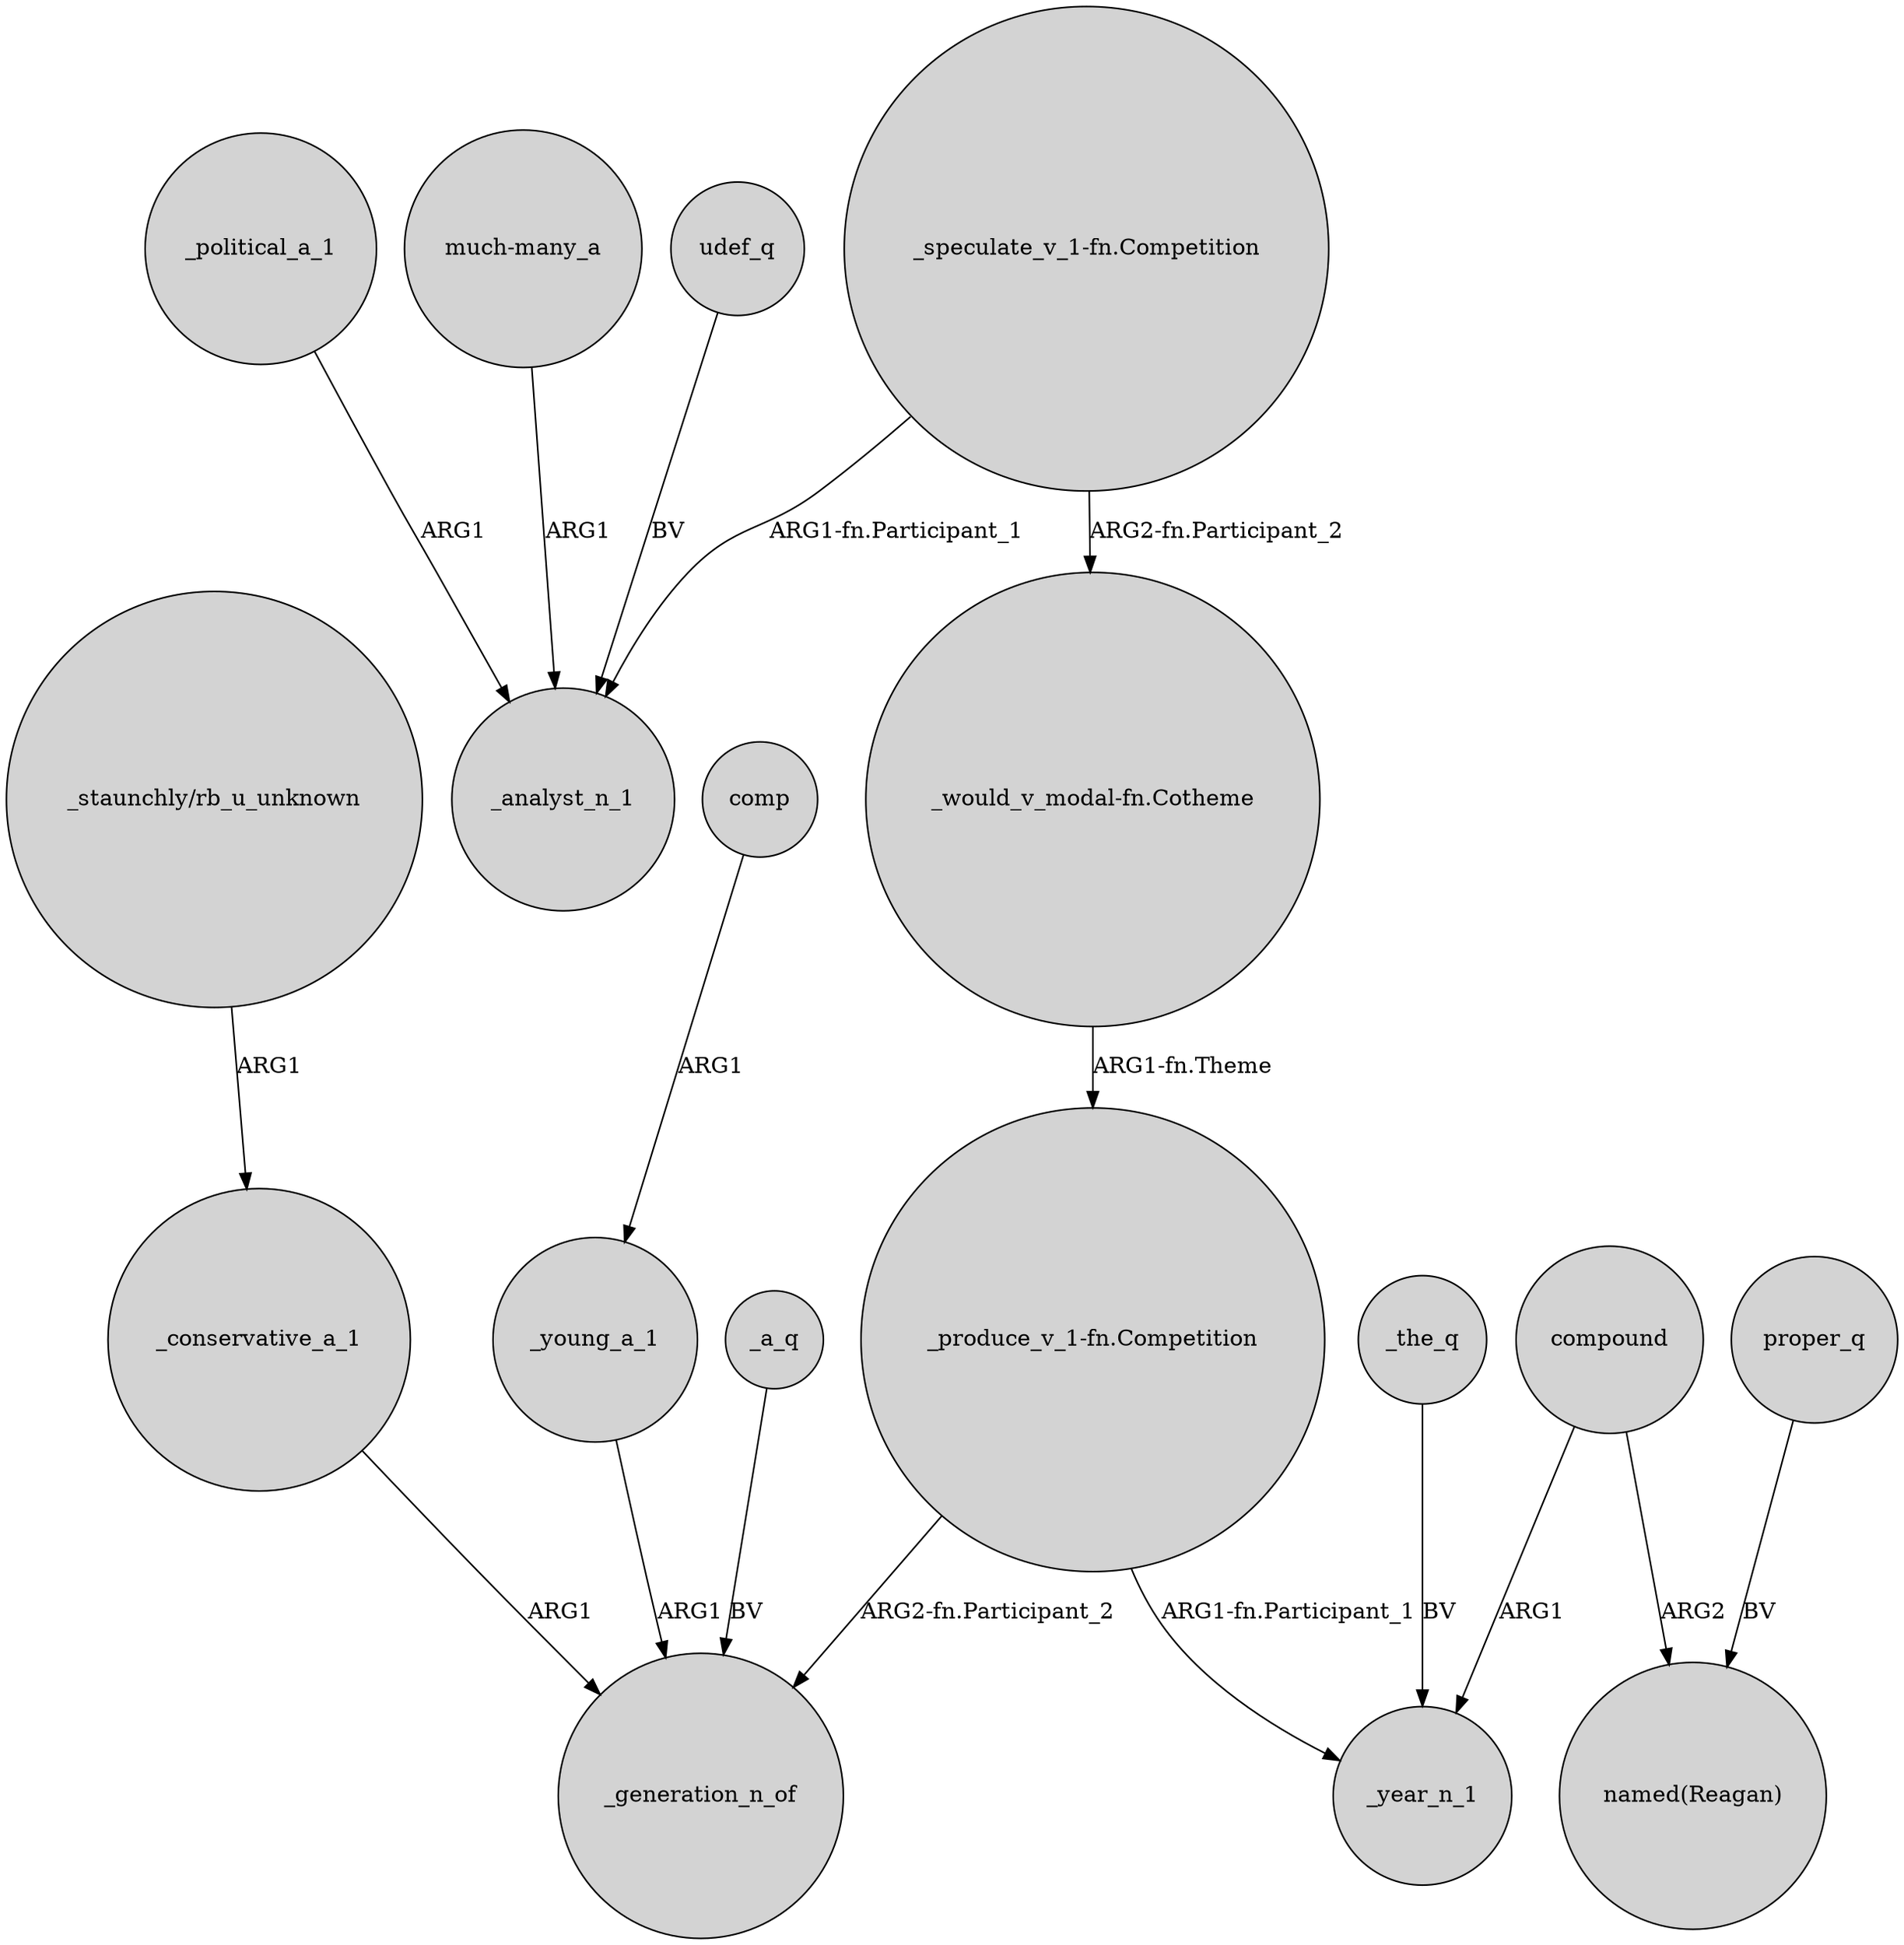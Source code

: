 digraph {
	node [shape=circle style=filled]
	_political_a_1 -> _analyst_n_1 [label=ARG1]
	"_produce_v_1-fn.Competition" -> _generation_n_of [label="ARG2-fn.Participant_2"]
	_the_q -> _year_n_1 [label=BV]
	"_speculate_v_1-fn.Competition" -> _analyst_n_1 [label="ARG1-fn.Participant_1"]
	compound -> _year_n_1 [label=ARG1]
	compound -> "named(Reagan)" [label=ARG2]
	"_produce_v_1-fn.Competition" -> _year_n_1 [label="ARG1-fn.Participant_1"]
	"much-many_a" -> _analyst_n_1 [label=ARG1]
	_conservative_a_1 -> _generation_n_of [label=ARG1]
	comp -> _young_a_1 [label=ARG1]
	_a_q -> _generation_n_of [label=BV]
	"_speculate_v_1-fn.Competition" -> "_would_v_modal-fn.Cotheme" [label="ARG2-fn.Participant_2"]
	udef_q -> _analyst_n_1 [label=BV]
	proper_q -> "named(Reagan)" [label=BV]
	"_would_v_modal-fn.Cotheme" -> "_produce_v_1-fn.Competition" [label="ARG1-fn.Theme"]
	"_staunchly/rb_u_unknown" -> _conservative_a_1 [label=ARG1]
	_young_a_1 -> _generation_n_of [label=ARG1]
}
